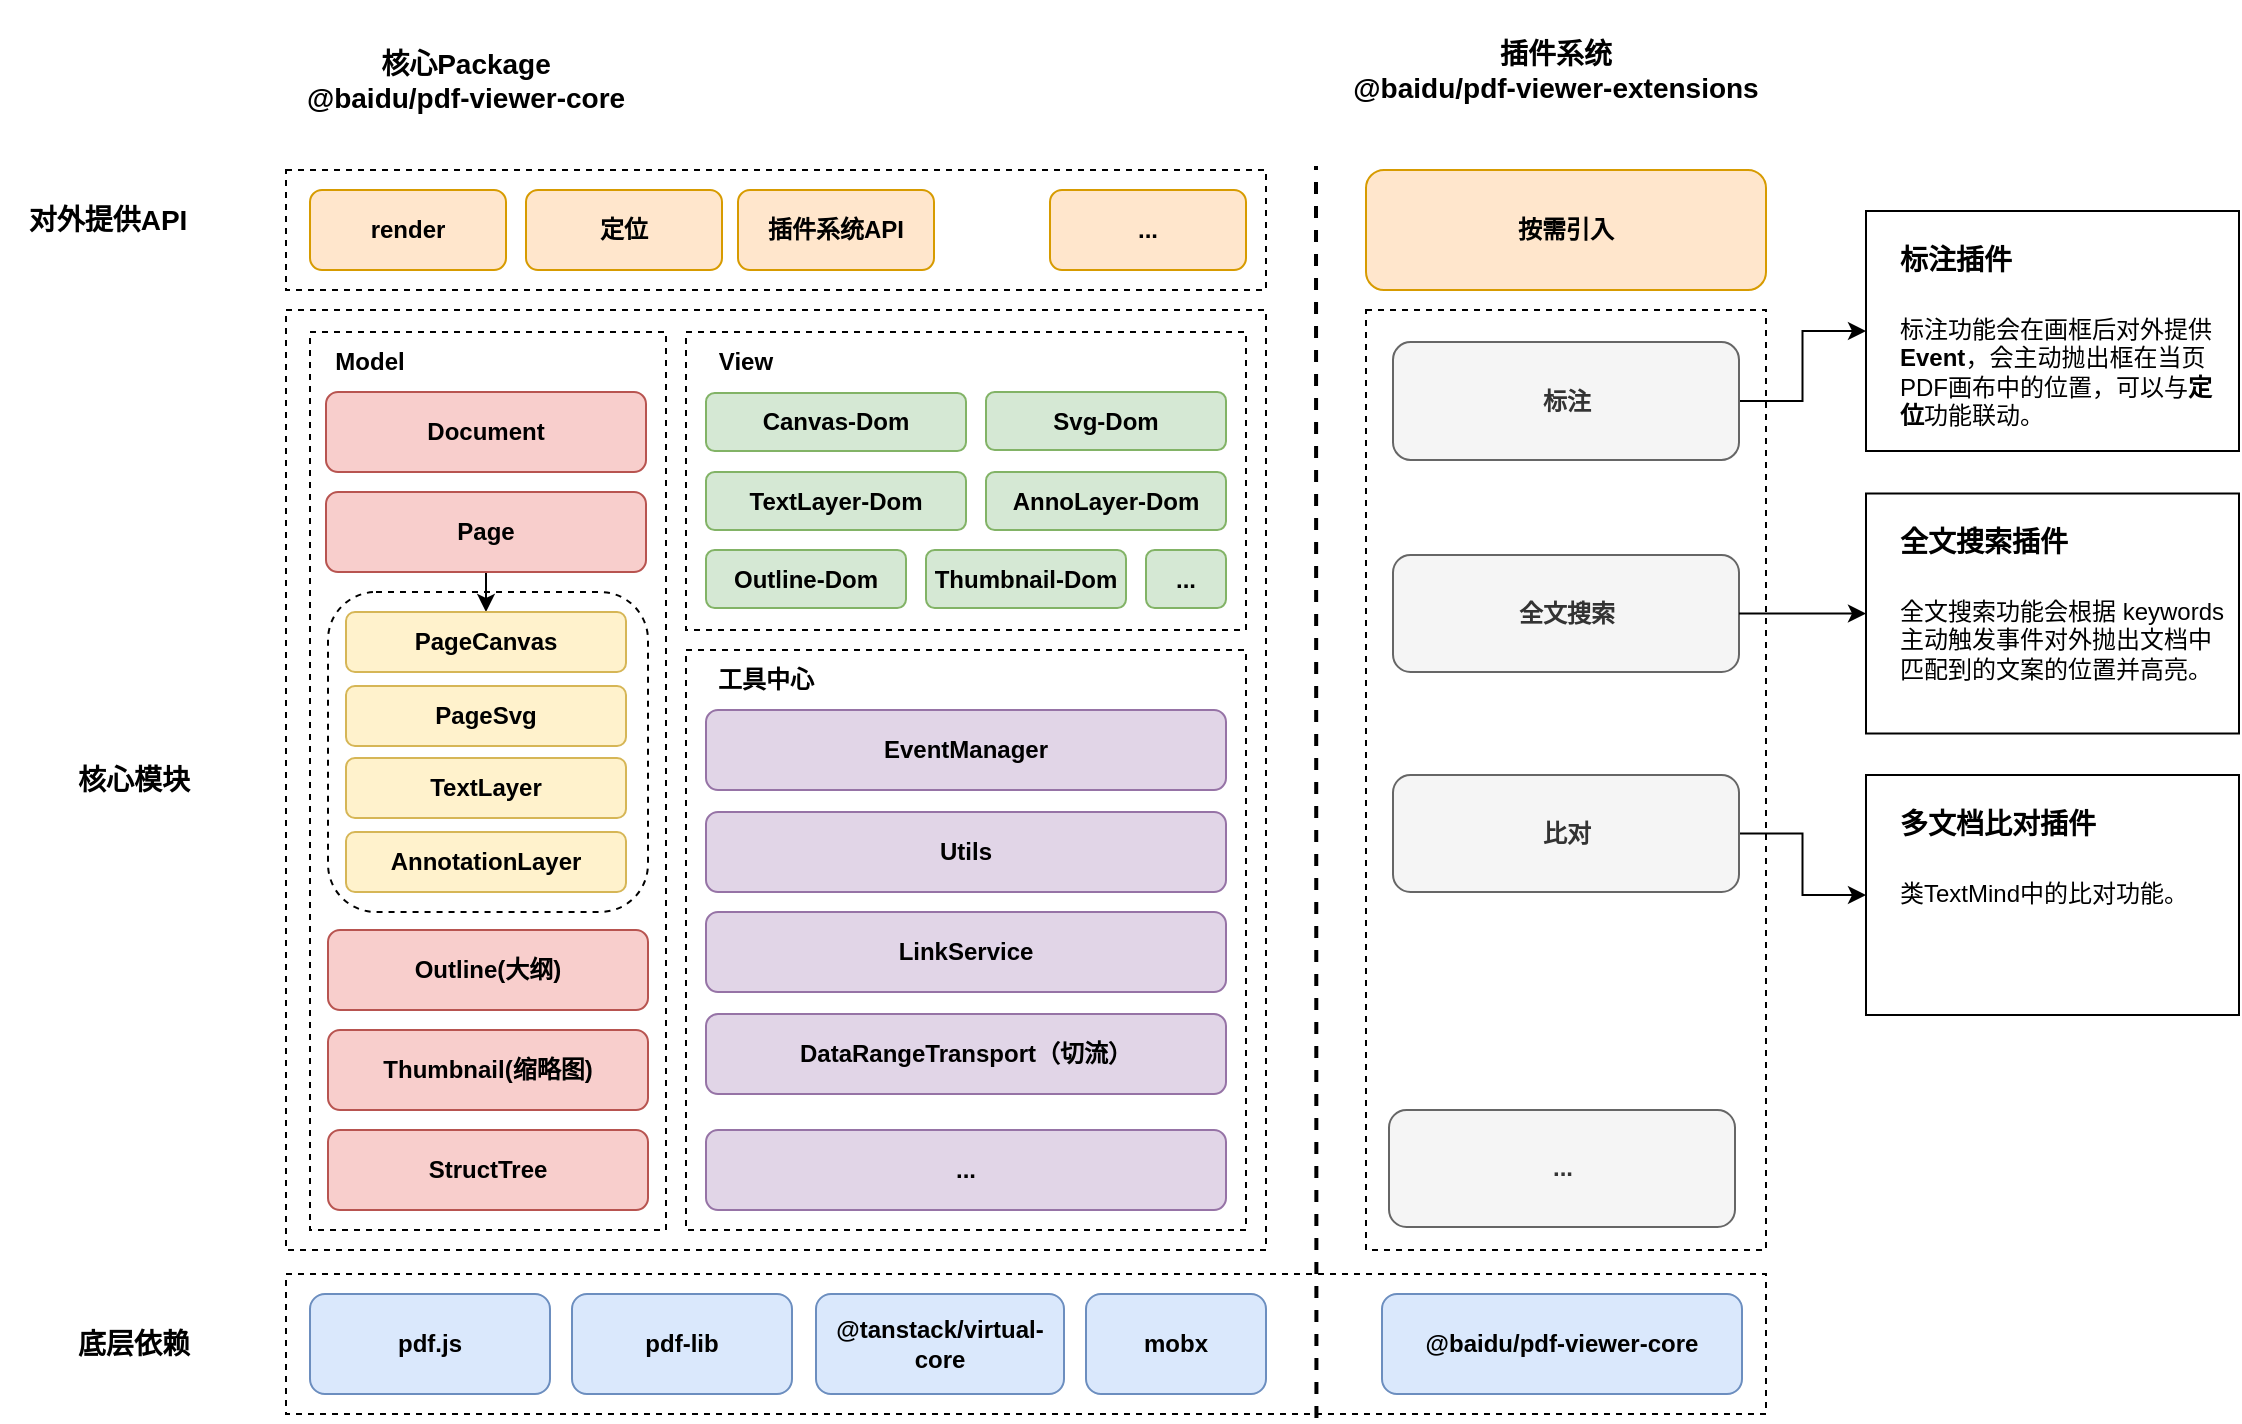 <mxfile version="21.6.5" type="github">
  <diagram name="第 1 页" id="qKErFhmY3Q2mRKthfpYj">
    <mxGraphModel dx="2261" dy="1991" grid="1" gridSize="10" guides="1" tooltips="1" connect="1" arrows="1" fold="1" page="1" pageScale="1" pageWidth="827" pageHeight="1169" math="0" shadow="0">
      <root>
        <mxCell id="0" />
        <mxCell id="1" parent="0" />
        <mxCell id="tGpsYCDtD877dLudMEN8-1" value="" style="rounded=0;whiteSpace=wrap;html=1;dashed=1;fillColor=none;" vertex="1" parent="1">
          <mxGeometry x="-130" y="492" width="740" height="70" as="geometry" />
        </mxCell>
        <mxCell id="tGpsYCDtD877dLudMEN8-2" value="&lt;b&gt;pdf.js&lt;/b&gt;" style="rounded=1;whiteSpace=wrap;html=1;fillColor=#dae8fc;strokeColor=#6c8ebf;" vertex="1" parent="1">
          <mxGeometry x="-118" y="502" width="120" height="50" as="geometry" />
        </mxCell>
        <mxCell id="tGpsYCDtD877dLudMEN8-3" value="&lt;b&gt;pdf-lib&lt;/b&gt;" style="rounded=1;whiteSpace=wrap;html=1;fillColor=#dae8fc;strokeColor=#6c8ebf;" vertex="1" parent="1">
          <mxGeometry x="13" y="502" width="110" height="50" as="geometry" />
        </mxCell>
        <mxCell id="tGpsYCDtD877dLudMEN8-4" value="&lt;b&gt;@tanstack/virtual-core&lt;/b&gt;" style="rounded=1;whiteSpace=wrap;html=1;fillColor=#dae8fc;strokeColor=#6c8ebf;" vertex="1" parent="1">
          <mxGeometry x="135" y="502" width="124" height="50" as="geometry" />
        </mxCell>
        <mxCell id="tGpsYCDtD877dLudMEN8-5" value="&lt;b&gt;mobx&lt;/b&gt;" style="rounded=1;whiteSpace=wrap;html=1;fillColor=#dae8fc;strokeColor=#6c8ebf;" vertex="1" parent="1">
          <mxGeometry x="270" y="502" width="90" height="50" as="geometry" />
        </mxCell>
        <mxCell id="tGpsYCDtD877dLudMEN8-6" value="" style="rounded=0;whiteSpace=wrap;html=1;fillColor=none;dashed=1;" vertex="1" parent="1">
          <mxGeometry x="-130" y="10" width="490" height="470" as="geometry" />
        </mxCell>
        <mxCell id="tGpsYCDtD877dLudMEN8-7" value="" style="rounded=0;whiteSpace=wrap;html=1;fillColor=none;dashed=1;" vertex="1" parent="1">
          <mxGeometry x="-118" y="21" width="178" height="449" as="geometry" />
        </mxCell>
        <mxCell id="tGpsYCDtD877dLudMEN8-9" value="&lt;b&gt;Document&lt;/b&gt;" style="rounded=1;whiteSpace=wrap;html=1;fillColor=#f8cecc;strokeColor=#b85450;" vertex="1" parent="1">
          <mxGeometry x="-110" y="51" width="160" height="40" as="geometry" />
        </mxCell>
        <mxCell id="tGpsYCDtD877dLudMEN8-10" value="&lt;b&gt;&lt;font style=&quot;font-size: 12px;&quot;&gt;Model&lt;/font&gt;&lt;/b&gt;" style="text;html=1;strokeColor=none;fillColor=none;align=center;verticalAlign=middle;whiteSpace=wrap;rounded=0;" vertex="1" parent="1">
          <mxGeometry x="-118" y="21" width="60" height="30" as="geometry" />
        </mxCell>
        <mxCell id="tGpsYCDtD877dLudMEN8-17" style="edgeStyle=orthogonalEdgeStyle;rounded=0;orthogonalLoop=1;jettySize=auto;html=1;exitX=0.5;exitY=1;exitDx=0;exitDy=0;entryX=0.5;entryY=0;entryDx=0;entryDy=0;" edge="1" parent="1" source="tGpsYCDtD877dLudMEN8-11" target="tGpsYCDtD877dLudMEN8-13">
          <mxGeometry relative="1" as="geometry" />
        </mxCell>
        <mxCell id="tGpsYCDtD877dLudMEN8-11" value="&lt;b&gt;Page&lt;/b&gt;" style="rounded=1;whiteSpace=wrap;html=1;fillColor=#f8cecc;strokeColor=#b85450;" vertex="1" parent="1">
          <mxGeometry x="-110" y="101" width="160" height="40" as="geometry" />
        </mxCell>
        <mxCell id="tGpsYCDtD877dLudMEN8-12" value="" style="rounded=1;whiteSpace=wrap;html=1;fillColor=none;dashed=1;" vertex="1" parent="1">
          <mxGeometry x="-109" y="151" width="160" height="160" as="geometry" />
        </mxCell>
        <mxCell id="tGpsYCDtD877dLudMEN8-13" value="&lt;b&gt;PageCanvas&lt;/b&gt;" style="rounded=1;whiteSpace=wrap;html=1;fillColor=#fff2cc;strokeColor=#d6b656;" vertex="1" parent="1">
          <mxGeometry x="-100" y="161" width="140" height="30" as="geometry" />
        </mxCell>
        <mxCell id="tGpsYCDtD877dLudMEN8-14" value="&lt;b&gt;PageSvg&lt;/b&gt;" style="rounded=1;whiteSpace=wrap;html=1;fillColor=#fff2cc;strokeColor=#d6b656;" vertex="1" parent="1">
          <mxGeometry x="-100" y="198" width="140" height="30" as="geometry" />
        </mxCell>
        <mxCell id="tGpsYCDtD877dLudMEN8-15" value="&lt;b&gt;TextLayer&lt;/b&gt;" style="rounded=1;whiteSpace=wrap;html=1;fillColor=#fff2cc;strokeColor=#d6b656;" vertex="1" parent="1">
          <mxGeometry x="-100" y="234" width="140" height="30" as="geometry" />
        </mxCell>
        <mxCell id="tGpsYCDtD877dLudMEN8-16" value="&lt;b&gt;AnnotationLayer&lt;/b&gt;" style="rounded=1;whiteSpace=wrap;html=1;fillColor=#fff2cc;strokeColor=#d6b656;" vertex="1" parent="1">
          <mxGeometry x="-100" y="271" width="140" height="30" as="geometry" />
        </mxCell>
        <mxCell id="tGpsYCDtD877dLudMEN8-19" value="&lt;b&gt;Outline(大纲)&lt;/b&gt;" style="rounded=1;whiteSpace=wrap;html=1;fillColor=#f8cecc;strokeColor=#b85450;" vertex="1" parent="1">
          <mxGeometry x="-109" y="320" width="160" height="40" as="geometry" />
        </mxCell>
        <mxCell id="tGpsYCDtD877dLudMEN8-20" value="&lt;b&gt;Thumbnail(缩略图)&lt;/b&gt;" style="rounded=1;whiteSpace=wrap;html=1;fillColor=#f8cecc;strokeColor=#b85450;" vertex="1" parent="1">
          <mxGeometry x="-109" y="370" width="160" height="40" as="geometry" />
        </mxCell>
        <mxCell id="tGpsYCDtD877dLudMEN8-21" value="&lt;b&gt;StructTree&lt;/b&gt;" style="rounded=1;whiteSpace=wrap;html=1;fillColor=#f8cecc;strokeColor=#b85450;" vertex="1" parent="1">
          <mxGeometry x="-109" y="420" width="160" height="40" as="geometry" />
        </mxCell>
        <mxCell id="tGpsYCDtD877dLudMEN8-22" value="" style="rounded=0;whiteSpace=wrap;html=1;fillColor=none;dashed=1;" vertex="1" parent="1">
          <mxGeometry x="70" y="21" width="280" height="149" as="geometry" />
        </mxCell>
        <mxCell id="tGpsYCDtD877dLudMEN8-23" value="" style="rounded=0;whiteSpace=wrap;html=1;fillColor=none;dashed=1;" vertex="1" parent="1">
          <mxGeometry x="70" y="180" width="280" height="290" as="geometry" />
        </mxCell>
        <mxCell id="tGpsYCDtD877dLudMEN8-25" value="&lt;b&gt;&lt;font style=&quot;font-size: 12px;&quot;&gt;View&lt;/font&gt;&lt;/b&gt;" style="text;html=1;strokeColor=none;fillColor=none;align=center;verticalAlign=middle;whiteSpace=wrap;rounded=0;" vertex="1" parent="1">
          <mxGeometry x="70" y="21" width="60" height="30" as="geometry" />
        </mxCell>
        <mxCell id="tGpsYCDtD877dLudMEN8-26" value="&lt;b&gt;Canvas-Dom&lt;/b&gt;" style="rounded=1;whiteSpace=wrap;html=1;fillColor=#d5e8d4;strokeColor=#82b366;" vertex="1" parent="1">
          <mxGeometry x="80" y="51.5" width="130" height="29" as="geometry" />
        </mxCell>
        <mxCell id="tGpsYCDtD877dLudMEN8-27" value="&lt;b&gt;Svg-Dom&lt;/b&gt;" style="rounded=1;whiteSpace=wrap;html=1;fillColor=#d5e8d4;strokeColor=#82b366;" vertex="1" parent="1">
          <mxGeometry x="220" y="51" width="120" height="29" as="geometry" />
        </mxCell>
        <mxCell id="tGpsYCDtD877dLudMEN8-28" value="&lt;b&gt;TextLayer-Dom&lt;/b&gt;" style="rounded=1;whiteSpace=wrap;html=1;fillColor=#d5e8d4;strokeColor=#82b366;" vertex="1" parent="1">
          <mxGeometry x="80" y="91" width="130" height="29" as="geometry" />
        </mxCell>
        <mxCell id="tGpsYCDtD877dLudMEN8-29" value="&lt;b&gt;AnnoLayer-Dom&lt;/b&gt;" style="rounded=1;whiteSpace=wrap;html=1;fillColor=#d5e8d4;strokeColor=#82b366;" vertex="1" parent="1">
          <mxGeometry x="220" y="91" width="120" height="29" as="geometry" />
        </mxCell>
        <mxCell id="tGpsYCDtD877dLudMEN8-30" value="&lt;b&gt;...&lt;/b&gt;" style="rounded=1;whiteSpace=wrap;html=1;fillColor=#d5e8d4;strokeColor=#82b366;" vertex="1" parent="1">
          <mxGeometry x="300" y="130" width="40" height="29" as="geometry" />
        </mxCell>
        <mxCell id="tGpsYCDtD877dLudMEN8-31" value="&lt;b&gt;Outline-Dom&lt;/b&gt;" style="rounded=1;whiteSpace=wrap;html=1;fillColor=#d5e8d4;strokeColor=#82b366;" vertex="1" parent="1">
          <mxGeometry x="80" y="130" width="100" height="29" as="geometry" />
        </mxCell>
        <mxCell id="tGpsYCDtD877dLudMEN8-32" value="&lt;b&gt;Thumbnail-Dom&lt;/b&gt;" style="rounded=1;whiteSpace=wrap;html=1;fillColor=#d5e8d4;strokeColor=#82b366;" vertex="1" parent="1">
          <mxGeometry x="190" y="130" width="100" height="29" as="geometry" />
        </mxCell>
        <mxCell id="tGpsYCDtD877dLudMEN8-33" value="&lt;b&gt;@baidu/pdf-viewer-core&lt;/b&gt;" style="rounded=1;whiteSpace=wrap;html=1;fillColor=#dae8fc;strokeColor=#6c8ebf;" vertex="1" parent="1">
          <mxGeometry x="418" y="502" width="180" height="50" as="geometry" />
        </mxCell>
        <mxCell id="tGpsYCDtD877dLudMEN8-34" value="&lt;b&gt;&lt;font style=&quot;font-size: 12px;&quot;&gt;工具中心&lt;/font&gt;&lt;/b&gt;" style="text;html=1;strokeColor=none;fillColor=none;align=center;verticalAlign=middle;whiteSpace=wrap;rounded=0;" vertex="1" parent="1">
          <mxGeometry x="70" y="180" width="80" height="30" as="geometry" />
        </mxCell>
        <mxCell id="tGpsYCDtD877dLudMEN8-35" value="&lt;b&gt;EventManager&lt;/b&gt;" style="rounded=1;whiteSpace=wrap;html=1;fillColor=#e1d5e7;strokeColor=#9673a6;" vertex="1" parent="1">
          <mxGeometry x="80" y="210" width="260" height="40" as="geometry" />
        </mxCell>
        <mxCell id="tGpsYCDtD877dLudMEN8-36" value="&lt;b&gt;Utils&lt;/b&gt;" style="rounded=1;whiteSpace=wrap;html=1;fillColor=#e1d5e7;strokeColor=#9673a6;" vertex="1" parent="1">
          <mxGeometry x="80" y="261" width="260" height="40" as="geometry" />
        </mxCell>
        <mxCell id="tGpsYCDtD877dLudMEN8-37" value="&lt;b&gt;LinkService&lt;/b&gt;" style="rounded=1;whiteSpace=wrap;html=1;fillColor=#e1d5e7;strokeColor=#9673a6;" vertex="1" parent="1">
          <mxGeometry x="80" y="311" width="260" height="40" as="geometry" />
        </mxCell>
        <mxCell id="tGpsYCDtD877dLudMEN8-38" value="" style="rounded=0;whiteSpace=wrap;html=1;fillColor=none;dashed=1;" vertex="1" parent="1">
          <mxGeometry x="410" y="10" width="200" height="470" as="geometry" />
        </mxCell>
        <mxCell id="tGpsYCDtD877dLudMEN8-39" value="&lt;b&gt;DataRangeTransport（切流）&lt;/b&gt;" style="rounded=1;whiteSpace=wrap;html=1;fillColor=#e1d5e7;strokeColor=#9673a6;" vertex="1" parent="1">
          <mxGeometry x="80" y="362" width="260" height="40" as="geometry" />
        </mxCell>
        <mxCell id="tGpsYCDtD877dLudMEN8-40" value="&lt;b&gt;...&lt;/b&gt;" style="rounded=1;whiteSpace=wrap;html=1;fillColor=#e1d5e7;strokeColor=#9673a6;" vertex="1" parent="1">
          <mxGeometry x="80" y="420" width="260" height="40" as="geometry" />
        </mxCell>
        <mxCell id="tGpsYCDtD877dLudMEN8-41" value="" style="rounded=0;whiteSpace=wrap;html=1;dashed=1;fillColor=none;" vertex="1" parent="1">
          <mxGeometry x="-130" y="-60" width="490" height="60" as="geometry" />
        </mxCell>
        <mxCell id="tGpsYCDtD877dLudMEN8-42" value="&lt;b&gt;按需引入&lt;/b&gt;" style="rounded=1;whiteSpace=wrap;html=1;fillColor=#ffe6cc;strokeColor=#d79b00;" vertex="1" parent="1">
          <mxGeometry x="410" y="-60" width="200" height="60" as="geometry" />
        </mxCell>
        <mxCell id="tGpsYCDtD877dLudMEN8-43" value="&lt;b&gt;render&lt;/b&gt;" style="rounded=1;whiteSpace=wrap;html=1;fillColor=#ffe6cc;strokeColor=#d79b00;" vertex="1" parent="1">
          <mxGeometry x="-118" y="-50" width="98" height="40" as="geometry" />
        </mxCell>
        <mxCell id="tGpsYCDtD877dLudMEN8-44" value="&lt;b&gt;定位&lt;/b&gt;" style="rounded=1;whiteSpace=wrap;html=1;fillColor=#ffe6cc;strokeColor=#d79b00;" vertex="1" parent="1">
          <mxGeometry x="-10" y="-50" width="98" height="40" as="geometry" />
        </mxCell>
        <mxCell id="tGpsYCDtD877dLudMEN8-45" value="&lt;b&gt;插件系统API&lt;/b&gt;" style="rounded=1;whiteSpace=wrap;html=1;fillColor=#ffe6cc;strokeColor=#d79b00;" vertex="1" parent="1">
          <mxGeometry x="96" y="-50" width="98" height="40" as="geometry" />
        </mxCell>
        <mxCell id="tGpsYCDtD877dLudMEN8-46" value="&lt;b&gt;...&lt;/b&gt;" style="rounded=1;whiteSpace=wrap;html=1;fillColor=#ffe6cc;strokeColor=#d79b00;" vertex="1" parent="1">
          <mxGeometry x="252" y="-50" width="98" height="40" as="geometry" />
        </mxCell>
        <mxCell id="tGpsYCDtD877dLudMEN8-47" value="" style="endArrow=none;dashed=1;html=1;rounded=0;exitX=0.703;exitY=1.057;exitDx=0;exitDy=0;exitPerimeter=0;strokeWidth=2;" edge="1" parent="1">
          <mxGeometry width="50" height="50" relative="1" as="geometry">
            <mxPoint x="385.22" y="563.99" as="sourcePoint" />
            <mxPoint x="385" y="-62" as="targetPoint" />
          </mxGeometry>
        </mxCell>
        <mxCell id="tGpsYCDtD877dLudMEN8-48" value="对外提供API" style="text;html=1;strokeColor=none;fillColor=none;align=center;verticalAlign=middle;whiteSpace=wrap;rounded=0;fontStyle=1;fontSize=14;" vertex="1" parent="1">
          <mxGeometry x="-273" y="-50" width="108" height="30" as="geometry" />
        </mxCell>
        <mxCell id="tGpsYCDtD877dLudMEN8-49" value="核心模块" style="text;html=1;strokeColor=none;fillColor=none;align=center;verticalAlign=middle;whiteSpace=wrap;rounded=0;fontStyle=1;fontSize=14;" vertex="1" parent="1">
          <mxGeometry x="-260" y="230" width="108" height="30" as="geometry" />
        </mxCell>
        <mxCell id="tGpsYCDtD877dLudMEN8-50" value="底层依赖" style="text;html=1;strokeColor=none;fillColor=none;align=center;verticalAlign=middle;whiteSpace=wrap;rounded=0;fontStyle=1;fontSize=14;" vertex="1" parent="1">
          <mxGeometry x="-260" y="512" width="108" height="30" as="geometry" />
        </mxCell>
        <mxCell id="tGpsYCDtD877dLudMEN8-51" value="核心Package&lt;br&gt;@baidu/pdf-viewer-core" style="text;html=1;strokeColor=none;fillColor=none;align=center;verticalAlign=middle;whiteSpace=wrap;rounded=0;fontStyle=1;fontSize=14;" vertex="1" parent="1">
          <mxGeometry x="-130" y="-140" width="180" height="70" as="geometry" />
        </mxCell>
        <mxCell id="tGpsYCDtD877dLudMEN8-52" value="插件系统&lt;br&gt;@baidu/pdf-viewer-extensions" style="text;html=1;strokeColor=none;fillColor=none;align=center;verticalAlign=middle;whiteSpace=wrap;rounded=0;fontStyle=1;fontSize=14;" vertex="1" parent="1">
          <mxGeometry x="400" y="-145" width="210" height="70" as="geometry" />
        </mxCell>
        <mxCell id="tGpsYCDtD877dLudMEN8-59" style="edgeStyle=orthogonalEdgeStyle;rounded=0;orthogonalLoop=1;jettySize=auto;html=1;exitX=1;exitY=0.5;exitDx=0;exitDy=0;entryX=0;entryY=0.5;entryDx=0;entryDy=0;" edge="1" parent="1" source="tGpsYCDtD877dLudMEN8-53" target="tGpsYCDtD877dLudMEN8-57">
          <mxGeometry relative="1" as="geometry" />
        </mxCell>
        <mxCell id="tGpsYCDtD877dLudMEN8-53" value="&lt;b&gt;标注&lt;/b&gt;" style="rounded=1;whiteSpace=wrap;html=1;fillColor=#f5f5f5;strokeColor=#666666;fontColor=#333333;" vertex="1" parent="1">
          <mxGeometry x="423.5" y="26" width="173" height="59" as="geometry" />
        </mxCell>
        <mxCell id="tGpsYCDtD877dLudMEN8-57" value="" style="rounded=0;whiteSpace=wrap;html=1;" vertex="1" parent="1">
          <mxGeometry x="660" y="-39.5" width="186.5" height="120" as="geometry" />
        </mxCell>
        <mxCell id="tGpsYCDtD877dLudMEN8-58" value="&lt;h1&gt;&lt;font style=&quot;font-size: 14px;&quot;&gt;标注插件&lt;/font&gt;&lt;/h1&gt;&lt;p&gt;标注功能会在画框后对外提供&lt;b&gt;Event&lt;/b&gt;，会主动抛出框在当页PDF画布中的位置，可以与&lt;b&gt;定位&lt;/b&gt;功能联动。&lt;/p&gt;" style="text;html=1;strokeColor=none;fillColor=none;spacing=5;spacingTop=-20;whiteSpace=wrap;overflow=hidden;rounded=0;" vertex="1" parent="1">
          <mxGeometry x="671.75" y="-38" width="173" height="113" as="geometry" />
        </mxCell>
        <mxCell id="tGpsYCDtD877dLudMEN8-60" value="&lt;b&gt;全文搜索&lt;/b&gt;" style="rounded=1;whiteSpace=wrap;html=1;fillColor=#f5f5f5;strokeColor=#666666;fontColor=#333333;" vertex="1" parent="1">
          <mxGeometry x="423.5" y="132.5" width="173" height="58.5" as="geometry" />
        </mxCell>
        <mxCell id="tGpsYCDtD877dLudMEN8-68" style="edgeStyle=orthogonalEdgeStyle;rounded=0;orthogonalLoop=1;jettySize=auto;html=1;exitX=1;exitY=0.5;exitDx=0;exitDy=0;entryX=0;entryY=0.5;entryDx=0;entryDy=0;" edge="1" parent="1" source="tGpsYCDtD877dLudMEN8-61" target="tGpsYCDtD877dLudMEN8-66">
          <mxGeometry relative="1" as="geometry" />
        </mxCell>
        <mxCell id="tGpsYCDtD877dLudMEN8-61" value="&lt;b&gt;比对&lt;/b&gt;" style="rounded=1;whiteSpace=wrap;html=1;fillColor=#f5f5f5;strokeColor=#666666;fontColor=#333333;" vertex="1" parent="1">
          <mxGeometry x="423.5" y="242.5" width="173" height="58.5" as="geometry" />
        </mxCell>
        <mxCell id="tGpsYCDtD877dLudMEN8-62" value="&lt;b&gt;...&lt;/b&gt;" style="rounded=1;whiteSpace=wrap;html=1;fillColor=#f5f5f5;strokeColor=#666666;fontColor=#333333;" vertex="1" parent="1">
          <mxGeometry x="421.5" y="410" width="173" height="58.5" as="geometry" />
        </mxCell>
        <mxCell id="tGpsYCDtD877dLudMEN8-63" style="edgeStyle=orthogonalEdgeStyle;rounded=0;orthogonalLoop=1;jettySize=auto;html=1;exitX=1;exitY=0.5;exitDx=0;exitDy=0;entryX=0;entryY=0.5;entryDx=0;entryDy=0;" edge="1" parent="1" target="tGpsYCDtD877dLudMEN8-64" source="tGpsYCDtD877dLudMEN8-60">
          <mxGeometry relative="1" as="geometry">
            <mxPoint x="620" y="203.5" as="sourcePoint" />
          </mxGeometry>
        </mxCell>
        <mxCell id="tGpsYCDtD877dLudMEN8-64" value="" style="rounded=0;whiteSpace=wrap;html=1;" vertex="1" parent="1">
          <mxGeometry x="660" y="101.75" width="186.5" height="120" as="geometry" />
        </mxCell>
        <mxCell id="tGpsYCDtD877dLudMEN8-65" value="&lt;h1&gt;&lt;font style=&quot;font-size: 14px;&quot;&gt;全文搜索插件&lt;/font&gt;&lt;/h1&gt;&lt;p&gt;全文搜索功能会根据 keywords 主动触发事件对外抛出文档中匹配到的文案的位置并高亮。&lt;/p&gt;" style="text;html=1;strokeColor=none;fillColor=none;spacing=5;spacingTop=-20;whiteSpace=wrap;overflow=hidden;rounded=0;" vertex="1" parent="1">
          <mxGeometry x="671.75" y="103.25" width="173" height="113" as="geometry" />
        </mxCell>
        <mxCell id="tGpsYCDtD877dLudMEN8-66" value="" style="rounded=0;whiteSpace=wrap;html=1;" vertex="1" parent="1">
          <mxGeometry x="660" y="242.5" width="186.5" height="120" as="geometry" />
        </mxCell>
        <mxCell id="tGpsYCDtD877dLudMEN8-67" value="&lt;h1&gt;&lt;font style=&quot;font-size: 14px;&quot;&gt;多文档比对插件&lt;/font&gt;&lt;/h1&gt;&lt;p&gt;类TextMind中的比对功能。&lt;/p&gt;" style="text;html=1;strokeColor=none;fillColor=none;spacing=5;spacingTop=-20;whiteSpace=wrap;overflow=hidden;rounded=0;" vertex="1" parent="1">
          <mxGeometry x="671.75" y="244" width="173" height="113" as="geometry" />
        </mxCell>
      </root>
    </mxGraphModel>
  </diagram>
</mxfile>
